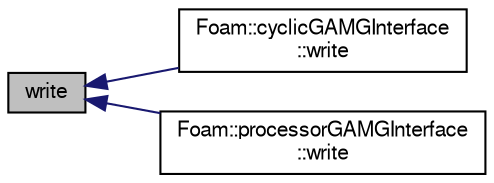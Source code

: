 digraph "write"
{
  bgcolor="transparent";
  edge [fontname="FreeSans",fontsize="10",labelfontname="FreeSans",labelfontsize="10"];
  node [fontname="FreeSans",fontsize="10",shape=record];
  rankdir="LR";
  Node1 [label="write",height=0.2,width=0.4,color="black", fillcolor="grey75", style="filled" fontcolor="black"];
  Node1 -> Node2 [dir="back",color="midnightblue",fontsize="10",style="solid",fontname="FreeSans"];
  Node2 [label="Foam::cyclicGAMGInterface\l::write",height=0.2,width=0.4,color="black",URL="$a00457.html#a0941061ad5a26be83b4107d05750ace6",tooltip="Write to stream. "];
  Node1 -> Node3 [dir="back",color="midnightblue",fontsize="10",style="solid",fontname="FreeSans"];
  Node3 [label="Foam::processorGAMGInterface\l::write",height=0.2,width=0.4,color="black",URL="$a01931.html#a0941061ad5a26be83b4107d05750ace6",tooltip="Write to stream. "];
}
